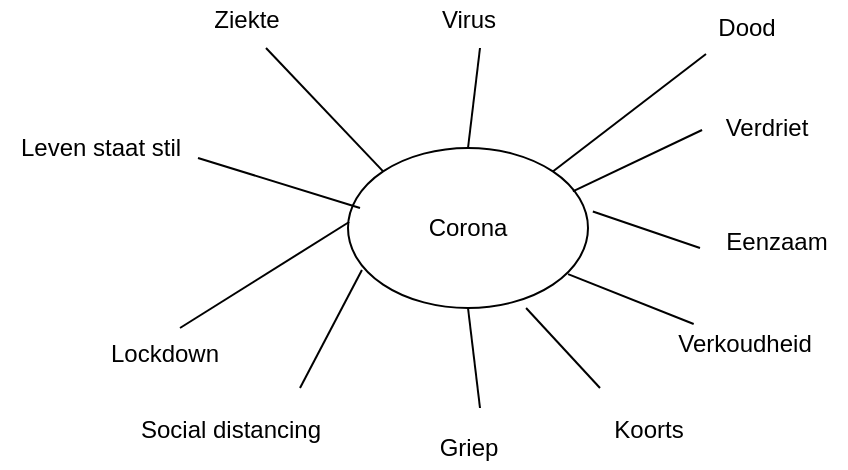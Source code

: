 <mxfile version="12.9.14" type="device"><diagram id="tqWZjoE01_JWehRDtDvd" name="Page-1"><mxGraphModel dx="946" dy="492" grid="1" gridSize="10" guides="1" tooltips="1" connect="1" arrows="1" fold="1" page="1" pageScale="1" pageWidth="827" pageHeight="1169" math="0" shadow="0"><root><mxCell id="0"/><mxCell id="1" parent="0"/><mxCell id="CU0w5jsIDTYyxBnxqCSt-1" value="Corona" style="ellipse;whiteSpace=wrap;html=1;" vertex="1" parent="1"><mxGeometry x="294" y="160" width="120" height="80" as="geometry"/></mxCell><mxCell id="CU0w5jsIDTYyxBnxqCSt-2" value="Ziekte" style="text;html=1;align=center;verticalAlign=middle;resizable=0;points=[];autosize=1;" vertex="1" parent="1"><mxGeometry x="218" y="86" width="50" height="20" as="geometry"/></mxCell><mxCell id="CU0w5jsIDTYyxBnxqCSt-3" value="Virus" style="text;html=1;align=center;verticalAlign=middle;resizable=0;points=[];autosize=1;" vertex="1" parent="1"><mxGeometry x="334" y="86" width="40" height="20" as="geometry"/></mxCell><mxCell id="CU0w5jsIDTYyxBnxqCSt-4" value="Dood" style="text;html=1;align=center;verticalAlign=middle;resizable=0;points=[];autosize=1;" vertex="1" parent="1"><mxGeometry x="473" y="90" width="40" height="20" as="geometry"/></mxCell><mxCell id="CU0w5jsIDTYyxBnxqCSt-5" value="Verdriet&lt;br&gt;" style="text;html=1;align=center;verticalAlign=middle;resizable=0;points=[];autosize=1;" vertex="1" parent="1"><mxGeometry x="473" y="140" width="60" height="20" as="geometry"/></mxCell><mxCell id="CU0w5jsIDTYyxBnxqCSt-6" value="Eenzaam" style="text;html=1;align=center;verticalAlign=middle;resizable=0;points=[];autosize=1;" vertex="1" parent="1"><mxGeometry x="473" y="197" width="70" height="20" as="geometry"/></mxCell><mxCell id="CU0w5jsIDTYyxBnxqCSt-7" value="Verkoudheid" style="text;html=1;align=center;verticalAlign=middle;resizable=0;points=[];autosize=1;" vertex="1" parent="1"><mxGeometry x="452" y="248" width="80" height="20" as="geometry"/></mxCell><mxCell id="CU0w5jsIDTYyxBnxqCSt-8" value="Koorts" style="text;html=1;align=center;verticalAlign=middle;resizable=0;points=[];autosize=1;" vertex="1" parent="1"><mxGeometry x="419" y="291" width="50" height="20" as="geometry"/></mxCell><mxCell id="CU0w5jsIDTYyxBnxqCSt-9" value="Griep" style="text;html=1;align=center;verticalAlign=middle;resizable=0;points=[];autosize=1;" vertex="1" parent="1"><mxGeometry x="334" y="300" width="40" height="20" as="geometry"/></mxCell><mxCell id="CU0w5jsIDTYyxBnxqCSt-10" value="Social distancing" style="text;html=1;align=center;verticalAlign=middle;resizable=0;points=[];autosize=1;" vertex="1" parent="1"><mxGeometry x="180" y="291" width="110" height="20" as="geometry"/></mxCell><mxCell id="CU0w5jsIDTYyxBnxqCSt-11" value="Lockdown" style="text;html=1;align=center;verticalAlign=middle;resizable=0;points=[];autosize=1;" vertex="1" parent="1"><mxGeometry x="167" y="253" width="70" height="20" as="geometry"/></mxCell><mxCell id="CU0w5jsIDTYyxBnxqCSt-12" value="Leven staat stil" style="text;html=1;align=center;verticalAlign=middle;resizable=0;points=[];autosize=1;" vertex="1" parent="1"><mxGeometry x="120" y="150" width="100" height="20" as="geometry"/></mxCell><mxCell id="CU0w5jsIDTYyxBnxqCSt-14" value="" style="endArrow=none;html=1;exitX=0.99;exitY=0.75;exitDx=0;exitDy=0;exitPerimeter=0;" edge="1" parent="1" source="CU0w5jsIDTYyxBnxqCSt-12"><mxGeometry width="50" height="50" relative="1" as="geometry"><mxPoint x="390" y="280" as="sourcePoint"/><mxPoint x="300" y="190" as="targetPoint"/></mxGeometry></mxCell><mxCell id="CU0w5jsIDTYyxBnxqCSt-15" value="" style="endArrow=none;html=1;exitX=0.99;exitY=0.75;exitDx=0;exitDy=0;exitPerimeter=0;entryX=0;entryY=0;entryDx=0;entryDy=0;" edge="1" parent="1" target="CU0w5jsIDTYyxBnxqCSt-1"><mxGeometry width="50" height="50" relative="1" as="geometry"><mxPoint x="253" y="110" as="sourcePoint"/><mxPoint x="334" y="135" as="targetPoint"/></mxGeometry></mxCell><mxCell id="CU0w5jsIDTYyxBnxqCSt-16" value="" style="endArrow=none;html=1;entryX=0.5;entryY=0;entryDx=0;entryDy=0;" edge="1" parent="1" target="CU0w5jsIDTYyxBnxqCSt-1"><mxGeometry width="50" height="50" relative="1" as="geometry"><mxPoint x="360" y="110" as="sourcePoint"/><mxPoint x="320" y="210" as="targetPoint"/></mxGeometry></mxCell><mxCell id="CU0w5jsIDTYyxBnxqCSt-17" value="" style="endArrow=none;html=1;exitX=1;exitY=0;exitDx=0;exitDy=0;entryX=0;entryY=1.15;entryDx=0;entryDy=0;entryPerimeter=0;" edge="1" parent="1" source="CU0w5jsIDTYyxBnxqCSt-1" target="CU0w5jsIDTYyxBnxqCSt-4"><mxGeometry width="50" height="50" relative="1" as="geometry"><mxPoint x="390" y="280" as="sourcePoint"/><mxPoint x="440" y="230" as="targetPoint"/></mxGeometry></mxCell><mxCell id="CU0w5jsIDTYyxBnxqCSt-18" value="" style="endArrow=none;html=1;exitX=1;exitY=0;exitDx=0;exitDy=0;entryX=-0.033;entryY=0.55;entryDx=0;entryDy=0;entryPerimeter=0;" edge="1" parent="1" target="CU0w5jsIDTYyxBnxqCSt-5"><mxGeometry width="50" height="50" relative="1" as="geometry"><mxPoint x="406.426" y="181.716" as="sourcePoint"/><mxPoint x="483" y="123" as="targetPoint"/></mxGeometry></mxCell><mxCell id="CU0w5jsIDTYyxBnxqCSt-19" value="" style="endArrow=none;html=1;exitX=1;exitY=0;exitDx=0;exitDy=0;" edge="1" parent="1"><mxGeometry width="50" height="50" relative="1" as="geometry"><mxPoint x="416.426" y="191.716" as="sourcePoint"/><mxPoint x="470" y="210" as="targetPoint"/></mxGeometry></mxCell><mxCell id="CU0w5jsIDTYyxBnxqCSt-20" value="" style="endArrow=none;html=1;exitX=0.917;exitY=0.788;exitDx=0;exitDy=0;exitPerimeter=0;" edge="1" parent="1" source="CU0w5jsIDTYyxBnxqCSt-1" target="CU0w5jsIDTYyxBnxqCSt-7"><mxGeometry width="50" height="50" relative="1" as="geometry"><mxPoint x="426.426" y="201.716" as="sourcePoint"/><mxPoint x="503" y="143" as="targetPoint"/></mxGeometry></mxCell><mxCell id="CU0w5jsIDTYyxBnxqCSt-21" value="" style="endArrow=none;html=1;exitX=0.742;exitY=1;exitDx=0;exitDy=0;exitPerimeter=0;" edge="1" parent="1" source="CU0w5jsIDTYyxBnxqCSt-1"><mxGeometry width="50" height="50" relative="1" as="geometry"><mxPoint x="436.426" y="211.716" as="sourcePoint"/><mxPoint x="420" y="280" as="targetPoint"/></mxGeometry></mxCell><mxCell id="CU0w5jsIDTYyxBnxqCSt-22" value="" style="endArrow=none;html=1;entryX=0.5;entryY=1;entryDx=0;entryDy=0;" edge="1" parent="1" target="CU0w5jsIDTYyxBnxqCSt-1"><mxGeometry width="50" height="50" relative="1" as="geometry"><mxPoint x="360" y="290" as="sourcePoint"/><mxPoint x="523" y="163" as="targetPoint"/></mxGeometry></mxCell><mxCell id="CU0w5jsIDTYyxBnxqCSt-23" value="" style="endArrow=none;html=1;entryX=0.058;entryY=0.763;entryDx=0;entryDy=0;entryPerimeter=0;" edge="1" parent="1" target="CU0w5jsIDTYyxBnxqCSt-1"><mxGeometry width="50" height="50" relative="1" as="geometry"><mxPoint x="270" y="280" as="sourcePoint"/><mxPoint x="533" y="173" as="targetPoint"/></mxGeometry></mxCell><mxCell id="CU0w5jsIDTYyxBnxqCSt-24" value="" style="endArrow=none;html=1;entryX=0;entryY=1.15;entryDx=0;entryDy=0;entryPerimeter=0;" edge="1" parent="1"><mxGeometry width="50" height="50" relative="1" as="geometry"><mxPoint x="210" y="250" as="sourcePoint"/><mxPoint x="294.57" y="197" as="targetPoint"/></mxGeometry></mxCell></root></mxGraphModel></diagram></mxfile>